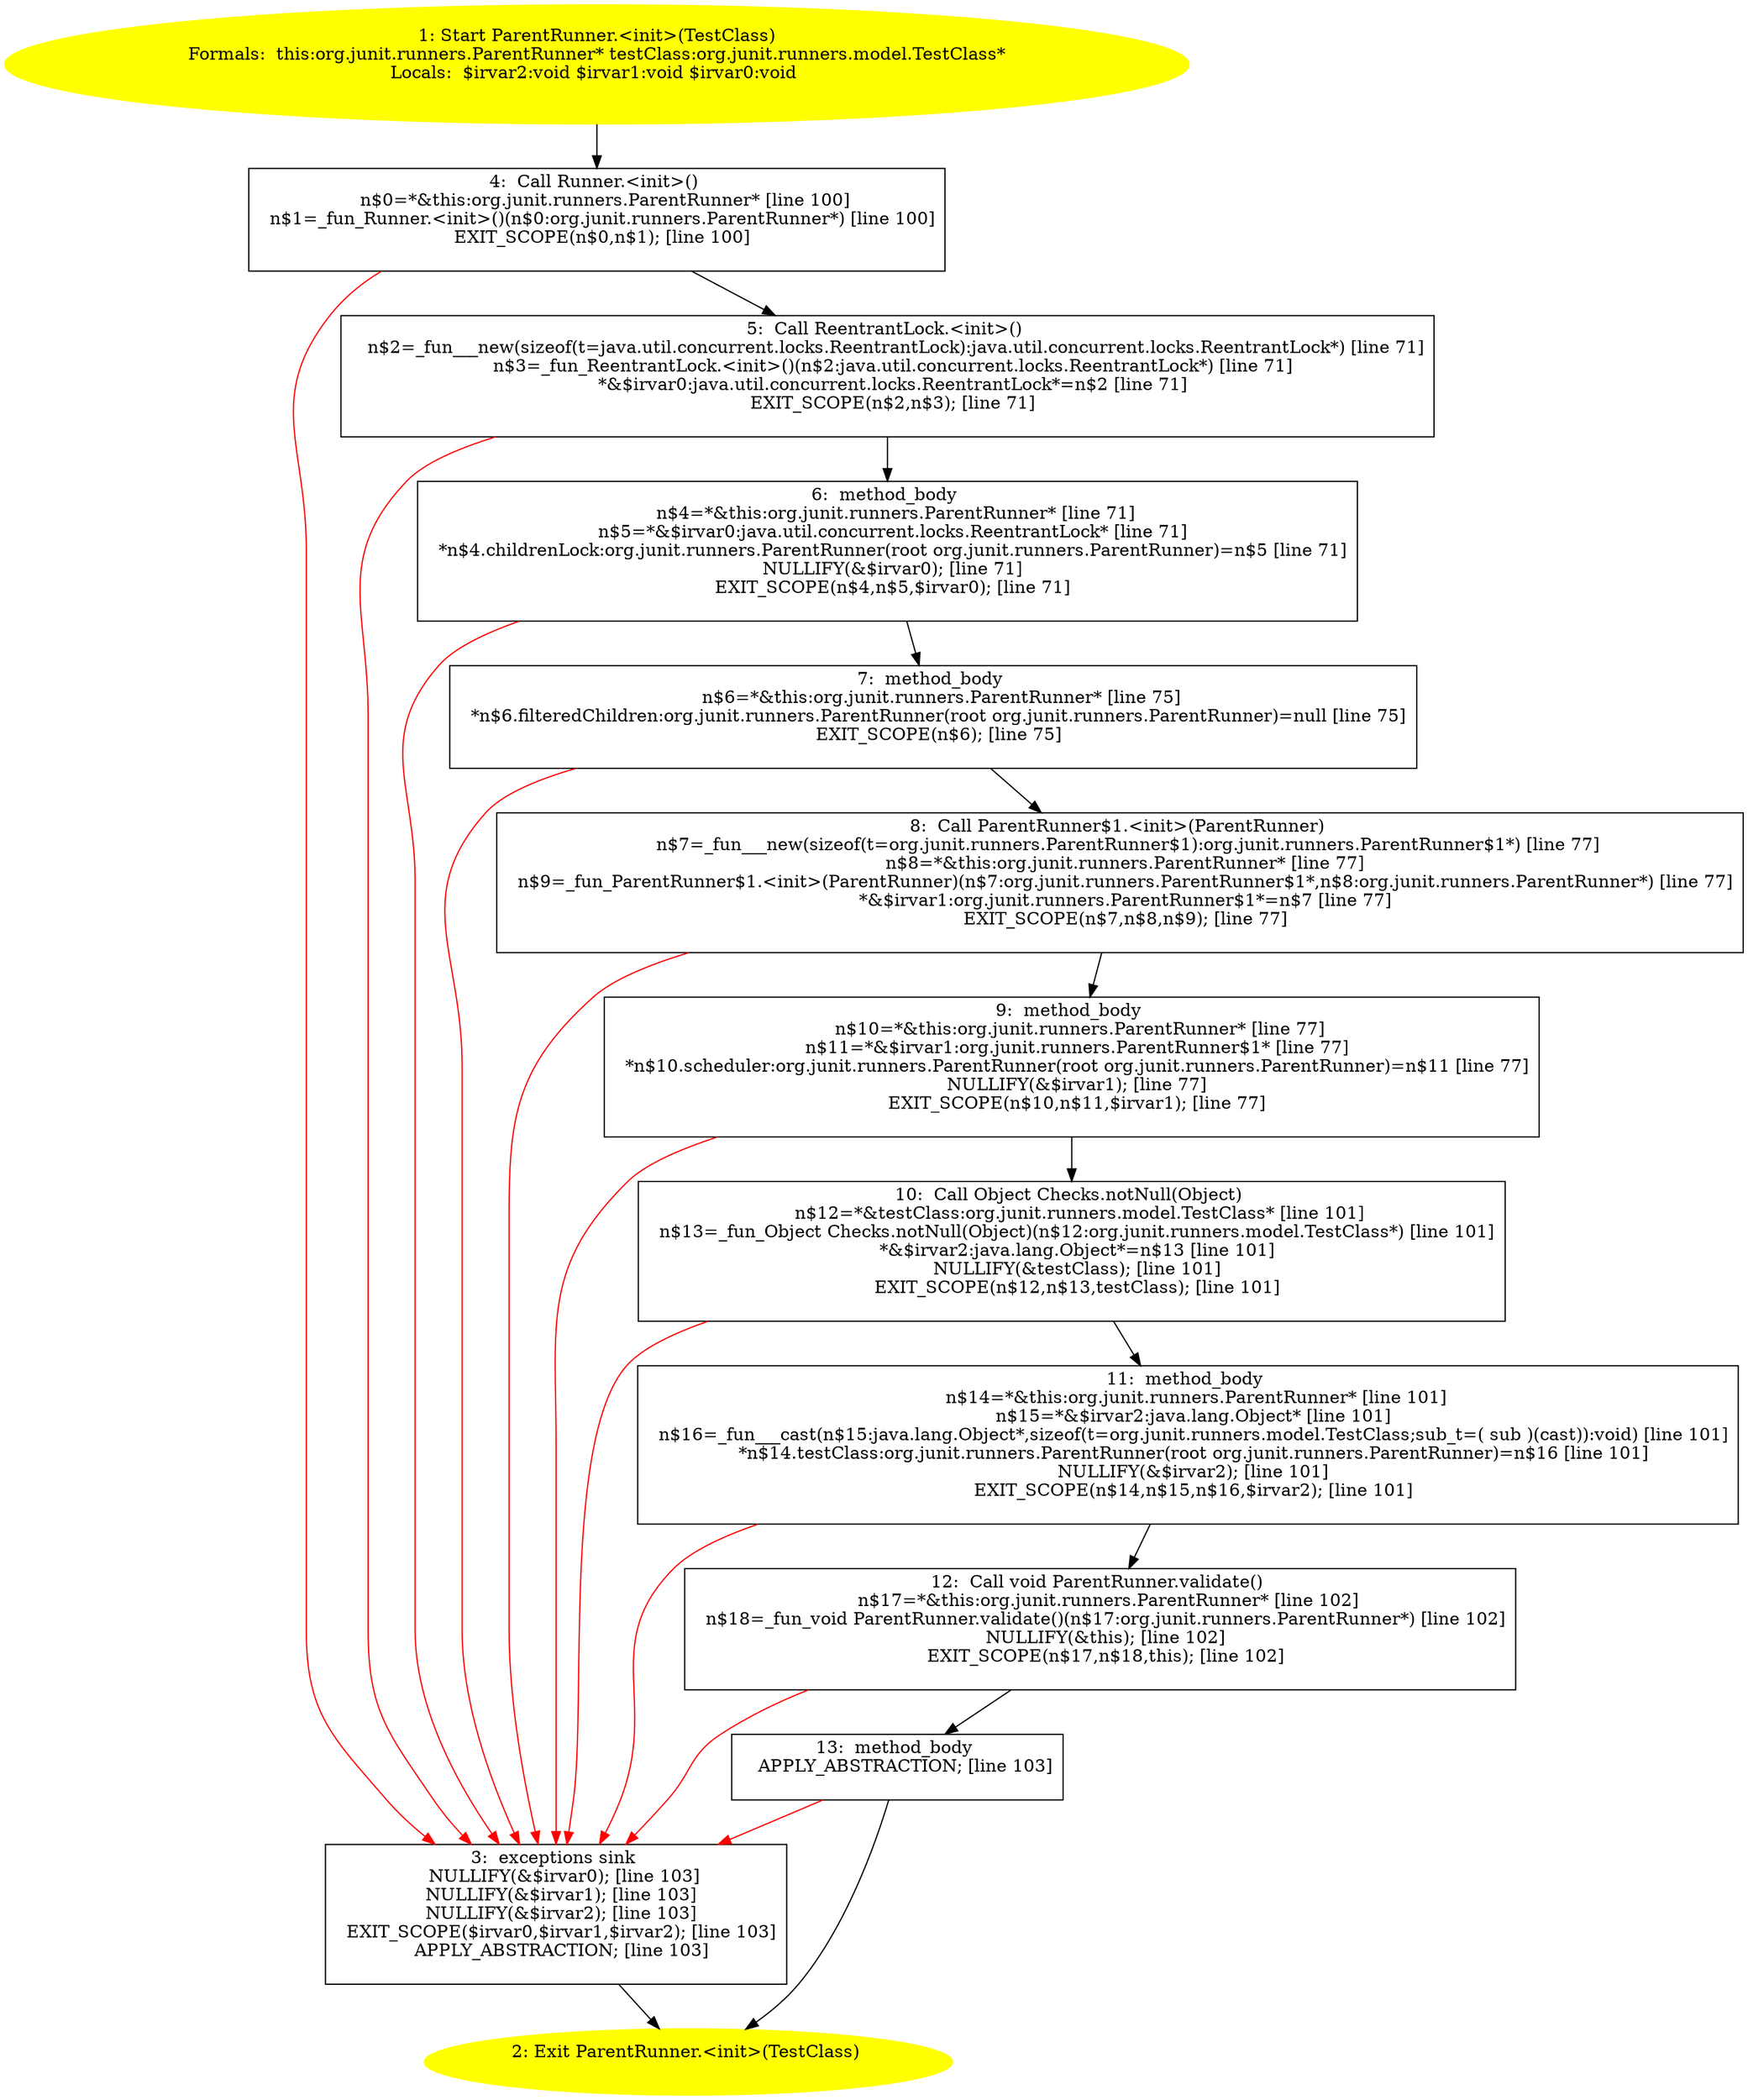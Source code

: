 /* @generated */
digraph cfg {
"org.junit.runners.ParentRunner.<init>(org.junit.runners.model.TestClass).cbed53a995b8b7920bbf5c373c602add_1" [label="1: Start ParentRunner.<init>(TestClass)\nFormals:  this:org.junit.runners.ParentRunner* testClass:org.junit.runners.model.TestClass*\nLocals:  $irvar2:void $irvar1:void $irvar0:void \n  " color=yellow style=filled]
	

	 "org.junit.runners.ParentRunner.<init>(org.junit.runners.model.TestClass).cbed53a995b8b7920bbf5c373c602add_1" -> "org.junit.runners.ParentRunner.<init>(org.junit.runners.model.TestClass).cbed53a995b8b7920bbf5c373c602add_4" ;
"org.junit.runners.ParentRunner.<init>(org.junit.runners.model.TestClass).cbed53a995b8b7920bbf5c373c602add_2" [label="2: Exit ParentRunner.<init>(TestClass) \n  " color=yellow style=filled]
	

"org.junit.runners.ParentRunner.<init>(org.junit.runners.model.TestClass).cbed53a995b8b7920bbf5c373c602add_3" [label="3:  exceptions sink \n   NULLIFY(&$irvar0); [line 103]\n  NULLIFY(&$irvar1); [line 103]\n  NULLIFY(&$irvar2); [line 103]\n  EXIT_SCOPE($irvar0,$irvar1,$irvar2); [line 103]\n  APPLY_ABSTRACTION; [line 103]\n " shape="box"]
	

	 "org.junit.runners.ParentRunner.<init>(org.junit.runners.model.TestClass).cbed53a995b8b7920bbf5c373c602add_3" -> "org.junit.runners.ParentRunner.<init>(org.junit.runners.model.TestClass).cbed53a995b8b7920bbf5c373c602add_2" ;
"org.junit.runners.ParentRunner.<init>(org.junit.runners.model.TestClass).cbed53a995b8b7920bbf5c373c602add_4" [label="4:  Call Runner.<init>() \n   n$0=*&this:org.junit.runners.ParentRunner* [line 100]\n  n$1=_fun_Runner.<init>()(n$0:org.junit.runners.ParentRunner*) [line 100]\n  EXIT_SCOPE(n$0,n$1); [line 100]\n " shape="box"]
	

	 "org.junit.runners.ParentRunner.<init>(org.junit.runners.model.TestClass).cbed53a995b8b7920bbf5c373c602add_4" -> "org.junit.runners.ParentRunner.<init>(org.junit.runners.model.TestClass).cbed53a995b8b7920bbf5c373c602add_5" ;
	 "org.junit.runners.ParentRunner.<init>(org.junit.runners.model.TestClass).cbed53a995b8b7920bbf5c373c602add_4" -> "org.junit.runners.ParentRunner.<init>(org.junit.runners.model.TestClass).cbed53a995b8b7920bbf5c373c602add_3" [color="red" ];
"org.junit.runners.ParentRunner.<init>(org.junit.runners.model.TestClass).cbed53a995b8b7920bbf5c373c602add_5" [label="5:  Call ReentrantLock.<init>() \n   n$2=_fun___new(sizeof(t=java.util.concurrent.locks.ReentrantLock):java.util.concurrent.locks.ReentrantLock*) [line 71]\n  n$3=_fun_ReentrantLock.<init>()(n$2:java.util.concurrent.locks.ReentrantLock*) [line 71]\n  *&$irvar0:java.util.concurrent.locks.ReentrantLock*=n$2 [line 71]\n  EXIT_SCOPE(n$2,n$3); [line 71]\n " shape="box"]
	

	 "org.junit.runners.ParentRunner.<init>(org.junit.runners.model.TestClass).cbed53a995b8b7920bbf5c373c602add_5" -> "org.junit.runners.ParentRunner.<init>(org.junit.runners.model.TestClass).cbed53a995b8b7920bbf5c373c602add_6" ;
	 "org.junit.runners.ParentRunner.<init>(org.junit.runners.model.TestClass).cbed53a995b8b7920bbf5c373c602add_5" -> "org.junit.runners.ParentRunner.<init>(org.junit.runners.model.TestClass).cbed53a995b8b7920bbf5c373c602add_3" [color="red" ];
"org.junit.runners.ParentRunner.<init>(org.junit.runners.model.TestClass).cbed53a995b8b7920bbf5c373c602add_6" [label="6:  method_body \n   n$4=*&this:org.junit.runners.ParentRunner* [line 71]\n  n$5=*&$irvar0:java.util.concurrent.locks.ReentrantLock* [line 71]\n  *n$4.childrenLock:org.junit.runners.ParentRunner(root org.junit.runners.ParentRunner)=n$5 [line 71]\n  NULLIFY(&$irvar0); [line 71]\n  EXIT_SCOPE(n$4,n$5,$irvar0); [line 71]\n " shape="box"]
	

	 "org.junit.runners.ParentRunner.<init>(org.junit.runners.model.TestClass).cbed53a995b8b7920bbf5c373c602add_6" -> "org.junit.runners.ParentRunner.<init>(org.junit.runners.model.TestClass).cbed53a995b8b7920bbf5c373c602add_7" ;
	 "org.junit.runners.ParentRunner.<init>(org.junit.runners.model.TestClass).cbed53a995b8b7920bbf5c373c602add_6" -> "org.junit.runners.ParentRunner.<init>(org.junit.runners.model.TestClass).cbed53a995b8b7920bbf5c373c602add_3" [color="red" ];
"org.junit.runners.ParentRunner.<init>(org.junit.runners.model.TestClass).cbed53a995b8b7920bbf5c373c602add_7" [label="7:  method_body \n   n$6=*&this:org.junit.runners.ParentRunner* [line 75]\n  *n$6.filteredChildren:org.junit.runners.ParentRunner(root org.junit.runners.ParentRunner)=null [line 75]\n  EXIT_SCOPE(n$6); [line 75]\n " shape="box"]
	

	 "org.junit.runners.ParentRunner.<init>(org.junit.runners.model.TestClass).cbed53a995b8b7920bbf5c373c602add_7" -> "org.junit.runners.ParentRunner.<init>(org.junit.runners.model.TestClass).cbed53a995b8b7920bbf5c373c602add_8" ;
	 "org.junit.runners.ParentRunner.<init>(org.junit.runners.model.TestClass).cbed53a995b8b7920bbf5c373c602add_7" -> "org.junit.runners.ParentRunner.<init>(org.junit.runners.model.TestClass).cbed53a995b8b7920bbf5c373c602add_3" [color="red" ];
"org.junit.runners.ParentRunner.<init>(org.junit.runners.model.TestClass).cbed53a995b8b7920bbf5c373c602add_8" [label="8:  Call ParentRunner$1.<init>(ParentRunner) \n   n$7=_fun___new(sizeof(t=org.junit.runners.ParentRunner$1):org.junit.runners.ParentRunner$1*) [line 77]\n  n$8=*&this:org.junit.runners.ParentRunner* [line 77]\n  n$9=_fun_ParentRunner$1.<init>(ParentRunner)(n$7:org.junit.runners.ParentRunner$1*,n$8:org.junit.runners.ParentRunner*) [line 77]\n  *&$irvar1:org.junit.runners.ParentRunner$1*=n$7 [line 77]\n  EXIT_SCOPE(n$7,n$8,n$9); [line 77]\n " shape="box"]
	

	 "org.junit.runners.ParentRunner.<init>(org.junit.runners.model.TestClass).cbed53a995b8b7920bbf5c373c602add_8" -> "org.junit.runners.ParentRunner.<init>(org.junit.runners.model.TestClass).cbed53a995b8b7920bbf5c373c602add_9" ;
	 "org.junit.runners.ParentRunner.<init>(org.junit.runners.model.TestClass).cbed53a995b8b7920bbf5c373c602add_8" -> "org.junit.runners.ParentRunner.<init>(org.junit.runners.model.TestClass).cbed53a995b8b7920bbf5c373c602add_3" [color="red" ];
"org.junit.runners.ParentRunner.<init>(org.junit.runners.model.TestClass).cbed53a995b8b7920bbf5c373c602add_9" [label="9:  method_body \n   n$10=*&this:org.junit.runners.ParentRunner* [line 77]\n  n$11=*&$irvar1:org.junit.runners.ParentRunner$1* [line 77]\n  *n$10.scheduler:org.junit.runners.ParentRunner(root org.junit.runners.ParentRunner)=n$11 [line 77]\n  NULLIFY(&$irvar1); [line 77]\n  EXIT_SCOPE(n$10,n$11,$irvar1); [line 77]\n " shape="box"]
	

	 "org.junit.runners.ParentRunner.<init>(org.junit.runners.model.TestClass).cbed53a995b8b7920bbf5c373c602add_9" -> "org.junit.runners.ParentRunner.<init>(org.junit.runners.model.TestClass).cbed53a995b8b7920bbf5c373c602add_10" ;
	 "org.junit.runners.ParentRunner.<init>(org.junit.runners.model.TestClass).cbed53a995b8b7920bbf5c373c602add_9" -> "org.junit.runners.ParentRunner.<init>(org.junit.runners.model.TestClass).cbed53a995b8b7920bbf5c373c602add_3" [color="red" ];
"org.junit.runners.ParentRunner.<init>(org.junit.runners.model.TestClass).cbed53a995b8b7920bbf5c373c602add_10" [label="10:  Call Object Checks.notNull(Object) \n   n$12=*&testClass:org.junit.runners.model.TestClass* [line 101]\n  n$13=_fun_Object Checks.notNull(Object)(n$12:org.junit.runners.model.TestClass*) [line 101]\n  *&$irvar2:java.lang.Object*=n$13 [line 101]\n  NULLIFY(&testClass); [line 101]\n  EXIT_SCOPE(n$12,n$13,testClass); [line 101]\n " shape="box"]
	

	 "org.junit.runners.ParentRunner.<init>(org.junit.runners.model.TestClass).cbed53a995b8b7920bbf5c373c602add_10" -> "org.junit.runners.ParentRunner.<init>(org.junit.runners.model.TestClass).cbed53a995b8b7920bbf5c373c602add_11" ;
	 "org.junit.runners.ParentRunner.<init>(org.junit.runners.model.TestClass).cbed53a995b8b7920bbf5c373c602add_10" -> "org.junit.runners.ParentRunner.<init>(org.junit.runners.model.TestClass).cbed53a995b8b7920bbf5c373c602add_3" [color="red" ];
"org.junit.runners.ParentRunner.<init>(org.junit.runners.model.TestClass).cbed53a995b8b7920bbf5c373c602add_11" [label="11:  method_body \n   n$14=*&this:org.junit.runners.ParentRunner* [line 101]\n  n$15=*&$irvar2:java.lang.Object* [line 101]\n  n$16=_fun___cast(n$15:java.lang.Object*,sizeof(t=org.junit.runners.model.TestClass;sub_t=( sub )(cast)):void) [line 101]\n  *n$14.testClass:org.junit.runners.ParentRunner(root org.junit.runners.ParentRunner)=n$16 [line 101]\n  NULLIFY(&$irvar2); [line 101]\n  EXIT_SCOPE(n$14,n$15,n$16,$irvar2); [line 101]\n " shape="box"]
	

	 "org.junit.runners.ParentRunner.<init>(org.junit.runners.model.TestClass).cbed53a995b8b7920bbf5c373c602add_11" -> "org.junit.runners.ParentRunner.<init>(org.junit.runners.model.TestClass).cbed53a995b8b7920bbf5c373c602add_12" ;
	 "org.junit.runners.ParentRunner.<init>(org.junit.runners.model.TestClass).cbed53a995b8b7920bbf5c373c602add_11" -> "org.junit.runners.ParentRunner.<init>(org.junit.runners.model.TestClass).cbed53a995b8b7920bbf5c373c602add_3" [color="red" ];
"org.junit.runners.ParentRunner.<init>(org.junit.runners.model.TestClass).cbed53a995b8b7920bbf5c373c602add_12" [label="12:  Call void ParentRunner.validate() \n   n$17=*&this:org.junit.runners.ParentRunner* [line 102]\n  n$18=_fun_void ParentRunner.validate()(n$17:org.junit.runners.ParentRunner*) [line 102]\n  NULLIFY(&this); [line 102]\n  EXIT_SCOPE(n$17,n$18,this); [line 102]\n " shape="box"]
	

	 "org.junit.runners.ParentRunner.<init>(org.junit.runners.model.TestClass).cbed53a995b8b7920bbf5c373c602add_12" -> "org.junit.runners.ParentRunner.<init>(org.junit.runners.model.TestClass).cbed53a995b8b7920bbf5c373c602add_13" ;
	 "org.junit.runners.ParentRunner.<init>(org.junit.runners.model.TestClass).cbed53a995b8b7920bbf5c373c602add_12" -> "org.junit.runners.ParentRunner.<init>(org.junit.runners.model.TestClass).cbed53a995b8b7920bbf5c373c602add_3" [color="red" ];
"org.junit.runners.ParentRunner.<init>(org.junit.runners.model.TestClass).cbed53a995b8b7920bbf5c373c602add_13" [label="13:  method_body \n   APPLY_ABSTRACTION; [line 103]\n " shape="box"]
	

	 "org.junit.runners.ParentRunner.<init>(org.junit.runners.model.TestClass).cbed53a995b8b7920bbf5c373c602add_13" -> "org.junit.runners.ParentRunner.<init>(org.junit.runners.model.TestClass).cbed53a995b8b7920bbf5c373c602add_2" ;
	 "org.junit.runners.ParentRunner.<init>(org.junit.runners.model.TestClass).cbed53a995b8b7920bbf5c373c602add_13" -> "org.junit.runners.ParentRunner.<init>(org.junit.runners.model.TestClass).cbed53a995b8b7920bbf5c373c602add_3" [color="red" ];
}
